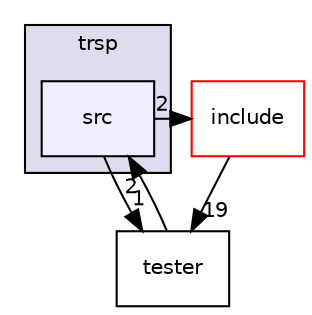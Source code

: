 digraph "/home/vicky/pgrouting/pgrouting/pgrouting/src/trsp/src" {
  compound=true
  node [ fontsize="10", fontname="Helvetica"];
  edge [ labelfontsize="10", labelfontname="Helvetica"];
  subgraph clusterdir_3ff9a90ff40b28e0f207f5cd80dcba32 {
    graph [ bgcolor="#ddddee", pencolor="black", label="trsp" fontname="Helvetica", fontsize="10", URL="dir_3ff9a90ff40b28e0f207f5cd80dcba32.html"]
  dir_b47eebdcbf6a29b61fc577aaf4f15079 [shape=box, label="src", style="filled", fillcolor="#eeeeff", pencolor="black", URL="dir_b47eebdcbf6a29b61fc577aaf4f15079.html"];
  }
  dir_d41efa9f2b4e139e73e0382c4486131a [shape=box label="tester" URL="dir_d41efa9f2b4e139e73e0382c4486131a.html"];
  dir_d44c64559bbebec7f509842c48db8b23 [shape=box label="include" fillcolor="white" style="filled" color="red" URL="dir_d44c64559bbebec7f509842c48db8b23.html"];
  dir_b47eebdcbf6a29b61fc577aaf4f15079->dir_d41efa9f2b4e139e73e0382c4486131a [headlabel="1", labeldistance=1.5 headhref="dir_000071_000072.html"];
  dir_b47eebdcbf6a29b61fc577aaf4f15079->dir_d44c64559bbebec7f509842c48db8b23 [headlabel="2", labeldistance=1.5 headhref="dir_000071_000000.html"];
  dir_d41efa9f2b4e139e73e0382c4486131a->dir_b47eebdcbf6a29b61fc577aaf4f15079 [headlabel="2", labeldistance=1.5 headhref="dir_000072_000071.html"];
  dir_d44c64559bbebec7f509842c48db8b23->dir_d41efa9f2b4e139e73e0382c4486131a [headlabel="19", labeldistance=1.5 headhref="dir_000000_000072.html"];
}
